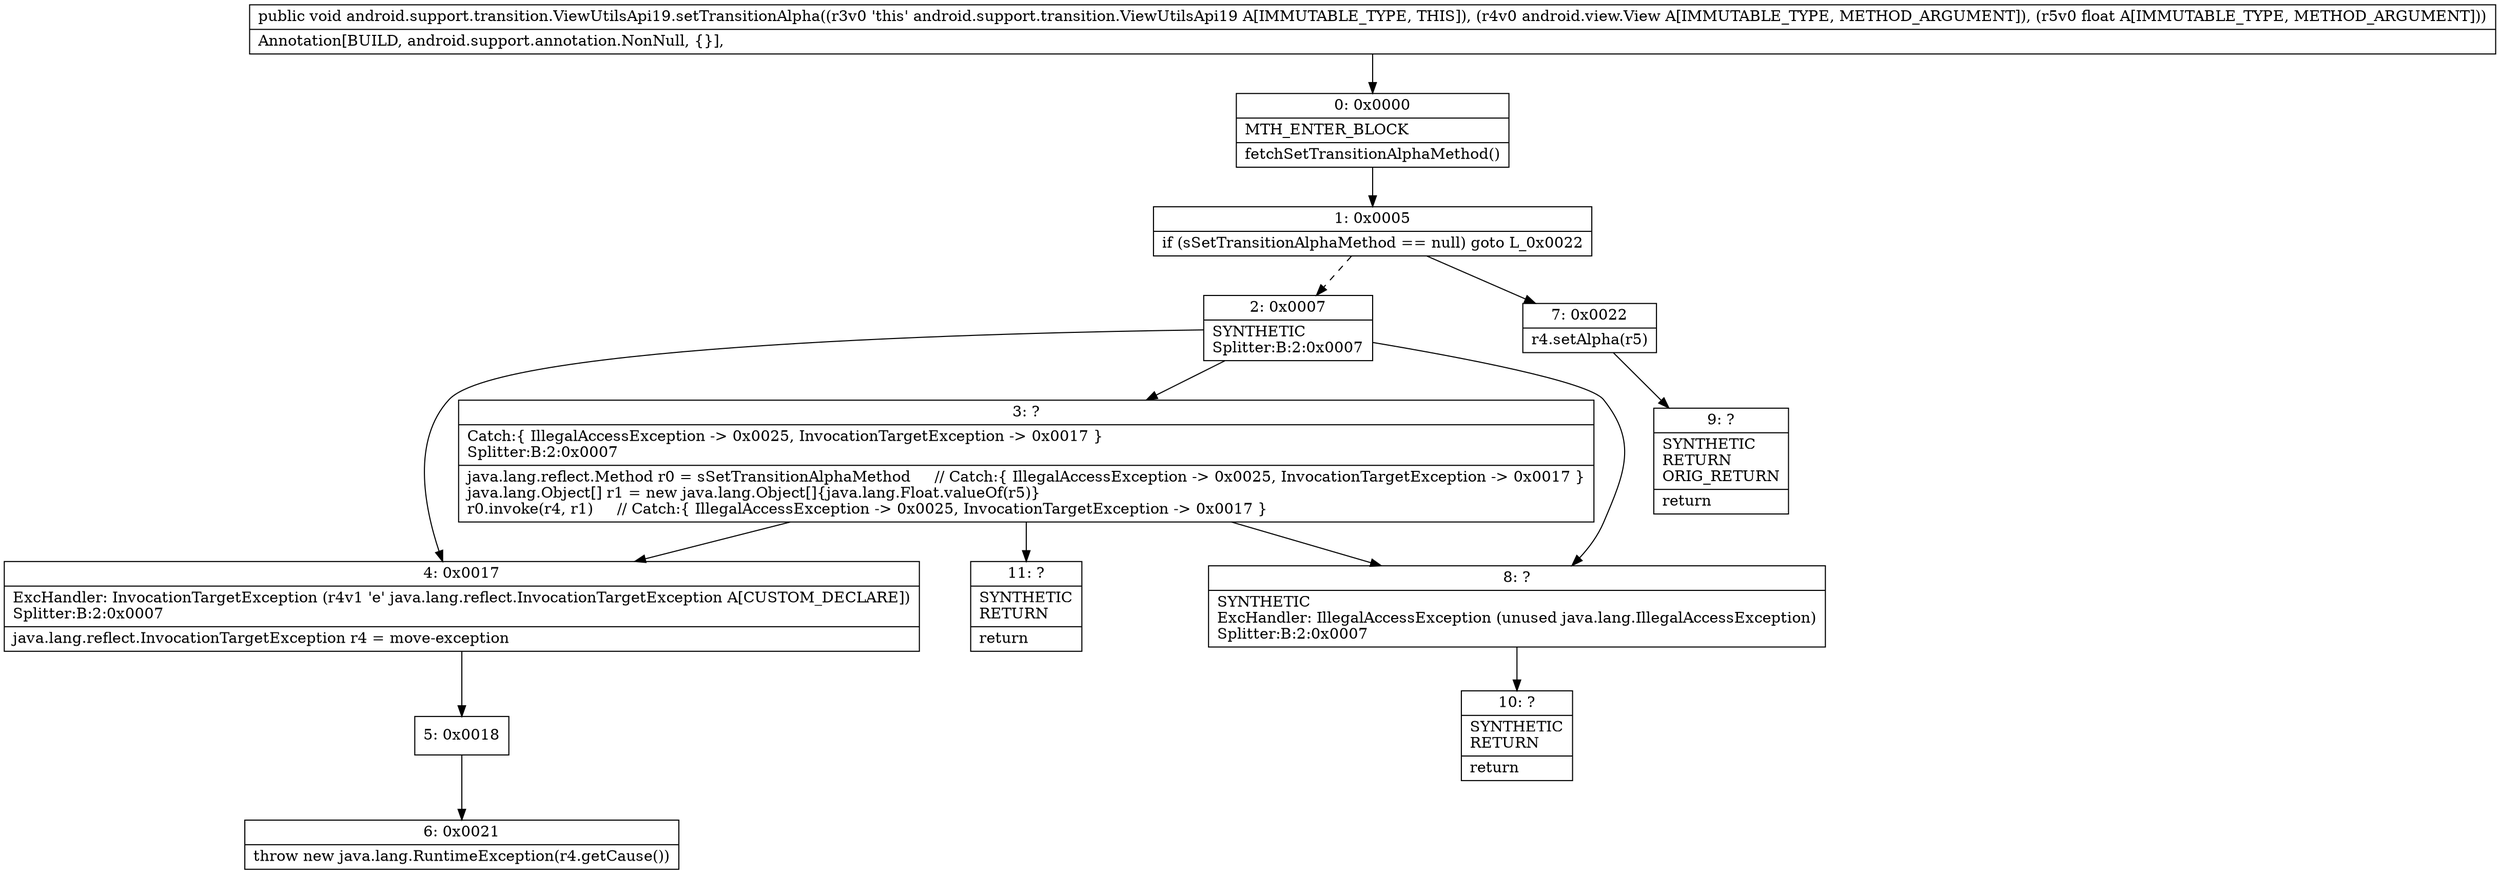 digraph "CFG forandroid.support.transition.ViewUtilsApi19.setTransitionAlpha(Landroid\/view\/View;F)V" {
Node_0 [shape=record,label="{0\:\ 0x0000|MTH_ENTER_BLOCK\l|fetchSetTransitionAlphaMethod()\l}"];
Node_1 [shape=record,label="{1\:\ 0x0005|if (sSetTransitionAlphaMethod == null) goto L_0x0022\l}"];
Node_2 [shape=record,label="{2\:\ 0x0007|SYNTHETIC\lSplitter:B:2:0x0007\l}"];
Node_3 [shape=record,label="{3\:\ ?|Catch:\{ IllegalAccessException \-\> 0x0025, InvocationTargetException \-\> 0x0017 \}\lSplitter:B:2:0x0007\l|java.lang.reflect.Method r0 = sSetTransitionAlphaMethod     \/\/ Catch:\{ IllegalAccessException \-\> 0x0025, InvocationTargetException \-\> 0x0017 \}\ljava.lang.Object[] r1 = new java.lang.Object[]\{java.lang.Float.valueOf(r5)\}\lr0.invoke(r4, r1)     \/\/ Catch:\{ IllegalAccessException \-\> 0x0025, InvocationTargetException \-\> 0x0017 \}\l}"];
Node_4 [shape=record,label="{4\:\ 0x0017|ExcHandler: InvocationTargetException (r4v1 'e' java.lang.reflect.InvocationTargetException A[CUSTOM_DECLARE])\lSplitter:B:2:0x0007\l|java.lang.reflect.InvocationTargetException r4 = move\-exception\l}"];
Node_5 [shape=record,label="{5\:\ 0x0018}"];
Node_6 [shape=record,label="{6\:\ 0x0021|throw new java.lang.RuntimeException(r4.getCause())\l}"];
Node_7 [shape=record,label="{7\:\ 0x0022|r4.setAlpha(r5)\l}"];
Node_8 [shape=record,label="{8\:\ ?|SYNTHETIC\lExcHandler: IllegalAccessException (unused java.lang.IllegalAccessException)\lSplitter:B:2:0x0007\l}"];
Node_9 [shape=record,label="{9\:\ ?|SYNTHETIC\lRETURN\lORIG_RETURN\l|return\l}"];
Node_10 [shape=record,label="{10\:\ ?|SYNTHETIC\lRETURN\l|return\l}"];
Node_11 [shape=record,label="{11\:\ ?|SYNTHETIC\lRETURN\l|return\l}"];
MethodNode[shape=record,label="{public void android.support.transition.ViewUtilsApi19.setTransitionAlpha((r3v0 'this' android.support.transition.ViewUtilsApi19 A[IMMUTABLE_TYPE, THIS]), (r4v0 android.view.View A[IMMUTABLE_TYPE, METHOD_ARGUMENT]), (r5v0 float A[IMMUTABLE_TYPE, METHOD_ARGUMENT]))  | Annotation[BUILD, android.support.annotation.NonNull, \{\}], \l}"];
MethodNode -> Node_0;
Node_0 -> Node_1;
Node_1 -> Node_2[style=dashed];
Node_1 -> Node_7;
Node_2 -> Node_3;
Node_2 -> Node_8;
Node_2 -> Node_4;
Node_3 -> Node_8;
Node_3 -> Node_4;
Node_3 -> Node_11;
Node_4 -> Node_5;
Node_5 -> Node_6;
Node_7 -> Node_9;
Node_8 -> Node_10;
}

